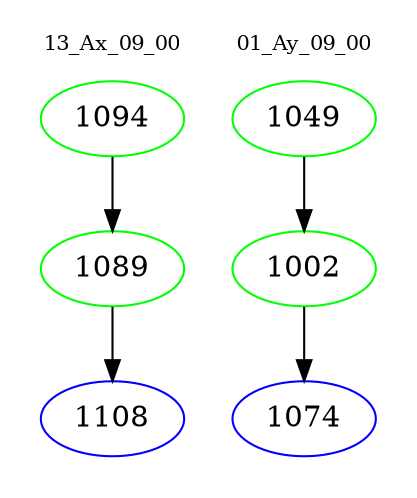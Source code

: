 digraph{
subgraph cluster_0 {
color = white
label = "13_Ax_09_00";
fontsize=10;
T0_1094 [label="1094", color="green"]
T0_1094 -> T0_1089 [color="black"]
T0_1089 [label="1089", color="green"]
T0_1089 -> T0_1108 [color="black"]
T0_1108 [label="1108", color="blue"]
}
subgraph cluster_1 {
color = white
label = "01_Ay_09_00";
fontsize=10;
T1_1049 [label="1049", color="green"]
T1_1049 -> T1_1002 [color="black"]
T1_1002 [label="1002", color="green"]
T1_1002 -> T1_1074 [color="black"]
T1_1074 [label="1074", color="blue"]
}
}
